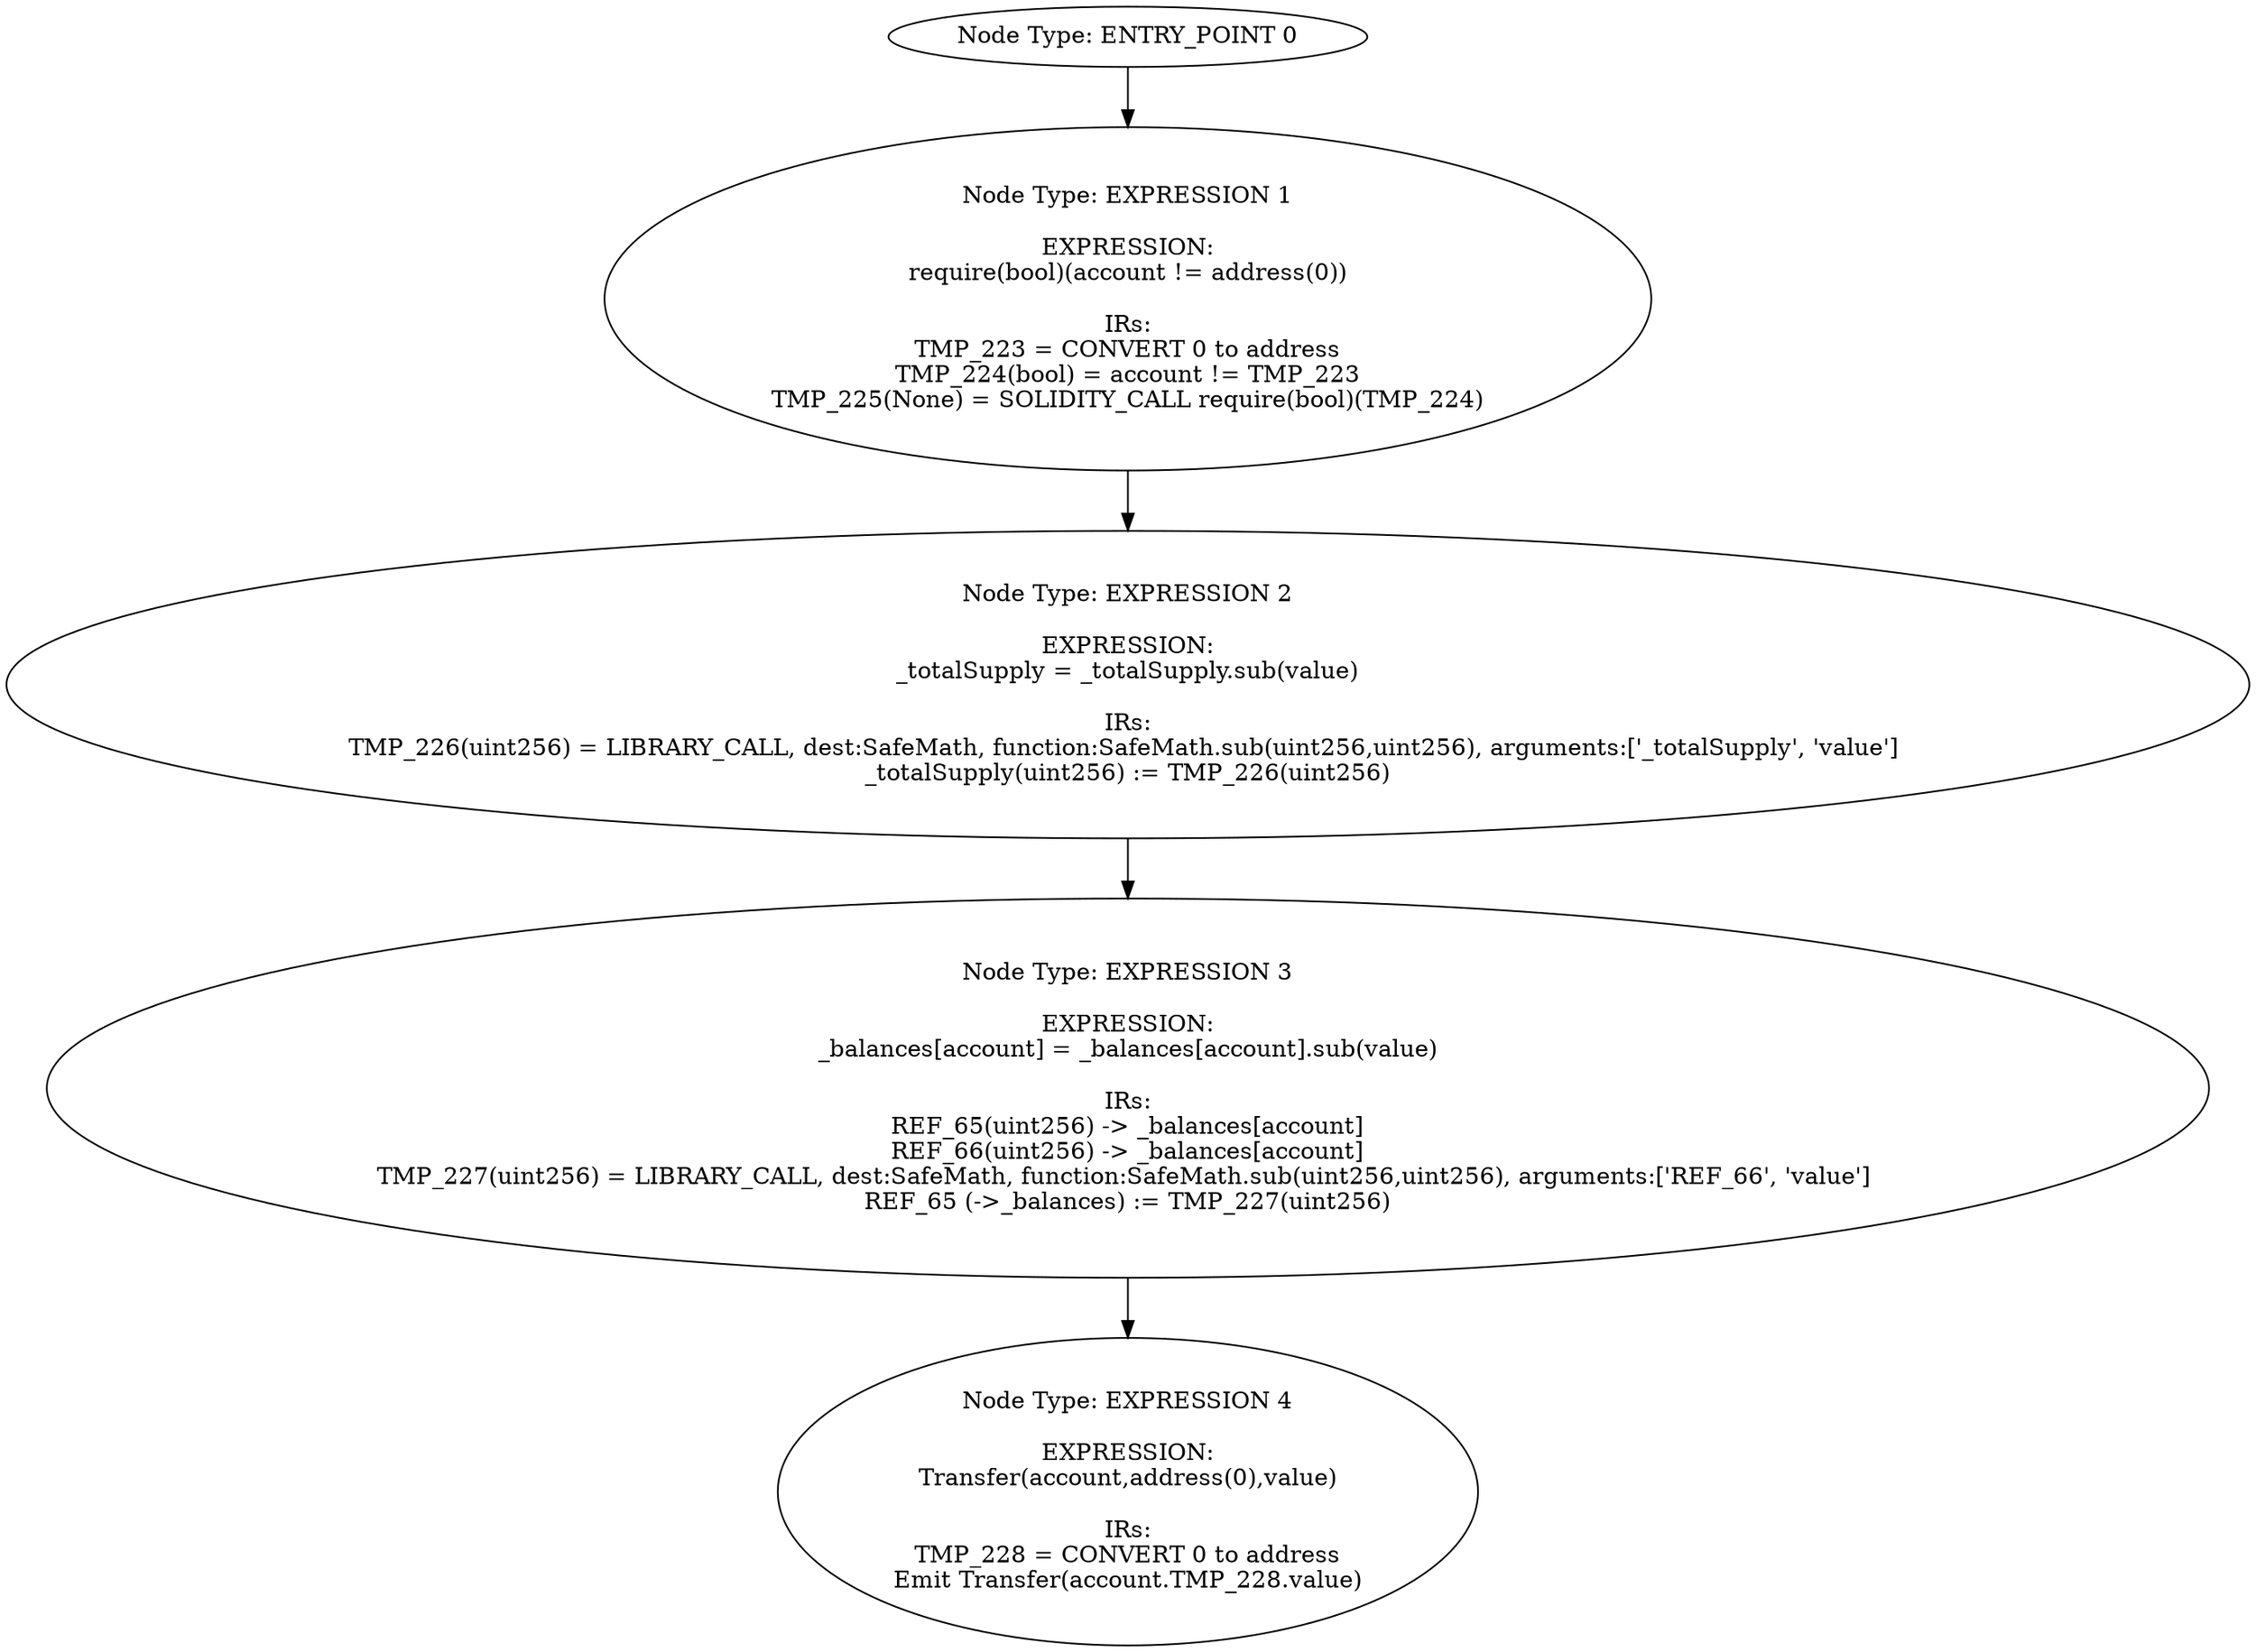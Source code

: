 digraph{
0[label="Node Type: ENTRY_POINT 0
"];
0->1;
1[label="Node Type: EXPRESSION 1

EXPRESSION:
require(bool)(account != address(0))

IRs:
TMP_223 = CONVERT 0 to address
TMP_224(bool) = account != TMP_223
TMP_225(None) = SOLIDITY_CALL require(bool)(TMP_224)"];
1->2;
2[label="Node Type: EXPRESSION 2

EXPRESSION:
_totalSupply = _totalSupply.sub(value)

IRs:
TMP_226(uint256) = LIBRARY_CALL, dest:SafeMath, function:SafeMath.sub(uint256,uint256), arguments:['_totalSupply', 'value'] 
_totalSupply(uint256) := TMP_226(uint256)"];
2->3;
3[label="Node Type: EXPRESSION 3

EXPRESSION:
_balances[account] = _balances[account].sub(value)

IRs:
REF_65(uint256) -> _balances[account]
REF_66(uint256) -> _balances[account]
TMP_227(uint256) = LIBRARY_CALL, dest:SafeMath, function:SafeMath.sub(uint256,uint256), arguments:['REF_66', 'value'] 
REF_65 (->_balances) := TMP_227(uint256)"];
3->4;
4[label="Node Type: EXPRESSION 4

EXPRESSION:
Transfer(account,address(0),value)

IRs:
TMP_228 = CONVERT 0 to address
Emit Transfer(account.TMP_228.value)"];
}
